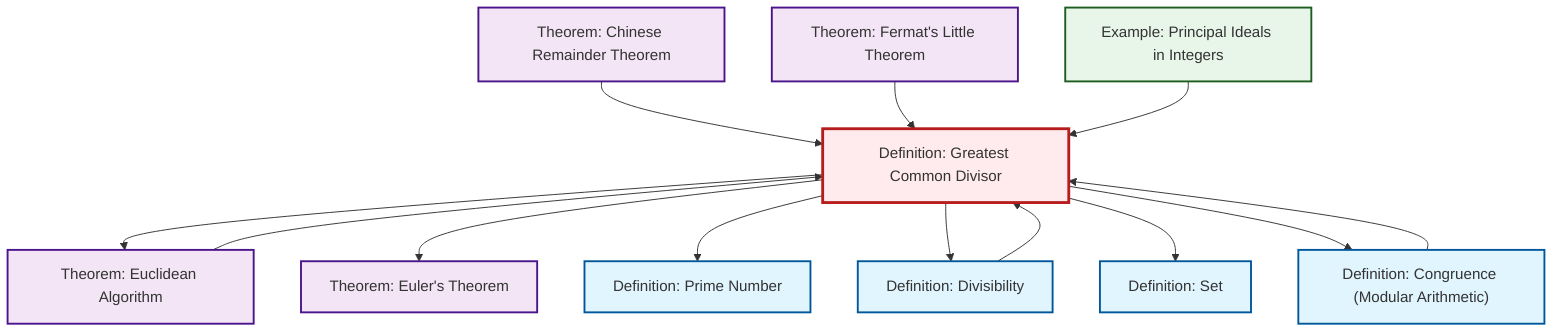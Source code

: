 graph TD
    classDef definition fill:#e1f5fe,stroke:#01579b,stroke-width:2px
    classDef theorem fill:#f3e5f5,stroke:#4a148c,stroke-width:2px
    classDef axiom fill:#fff3e0,stroke:#e65100,stroke-width:2px
    classDef example fill:#e8f5e9,stroke:#1b5e20,stroke-width:2px
    classDef current fill:#ffebee,stroke:#b71c1c,stroke-width:3px
    thm-euler["Theorem: Euler's Theorem"]:::theorem
    thm-fermat-little["Theorem: Fermat's Little Theorem"]:::theorem
    thm-euclidean-algorithm["Theorem: Euclidean Algorithm"]:::theorem
    def-gcd["Definition: Greatest Common Divisor"]:::definition
    def-divisibility["Definition: Divisibility"]:::definition
    def-set["Definition: Set"]:::definition
    def-prime["Definition: Prime Number"]:::definition
    thm-chinese-remainder["Theorem: Chinese Remainder Theorem"]:::theorem
    ex-principal-ideal["Example: Principal Ideals in Integers"]:::example
    def-congruence["Definition: Congruence (Modular Arithmetic)"]:::definition
    thm-chinese-remainder --> def-gcd
    def-congruence --> def-gcd
    def-gcd --> thm-euclidean-algorithm
    def-gcd --> thm-euler
    def-gcd --> def-prime
    thm-fermat-little --> def-gcd
    def-gcd --> def-divisibility
    def-gcd --> def-set
    def-gcd --> def-congruence
    ex-principal-ideal --> def-gcd
    thm-euclidean-algorithm --> def-gcd
    def-divisibility --> def-gcd
    class def-gcd current